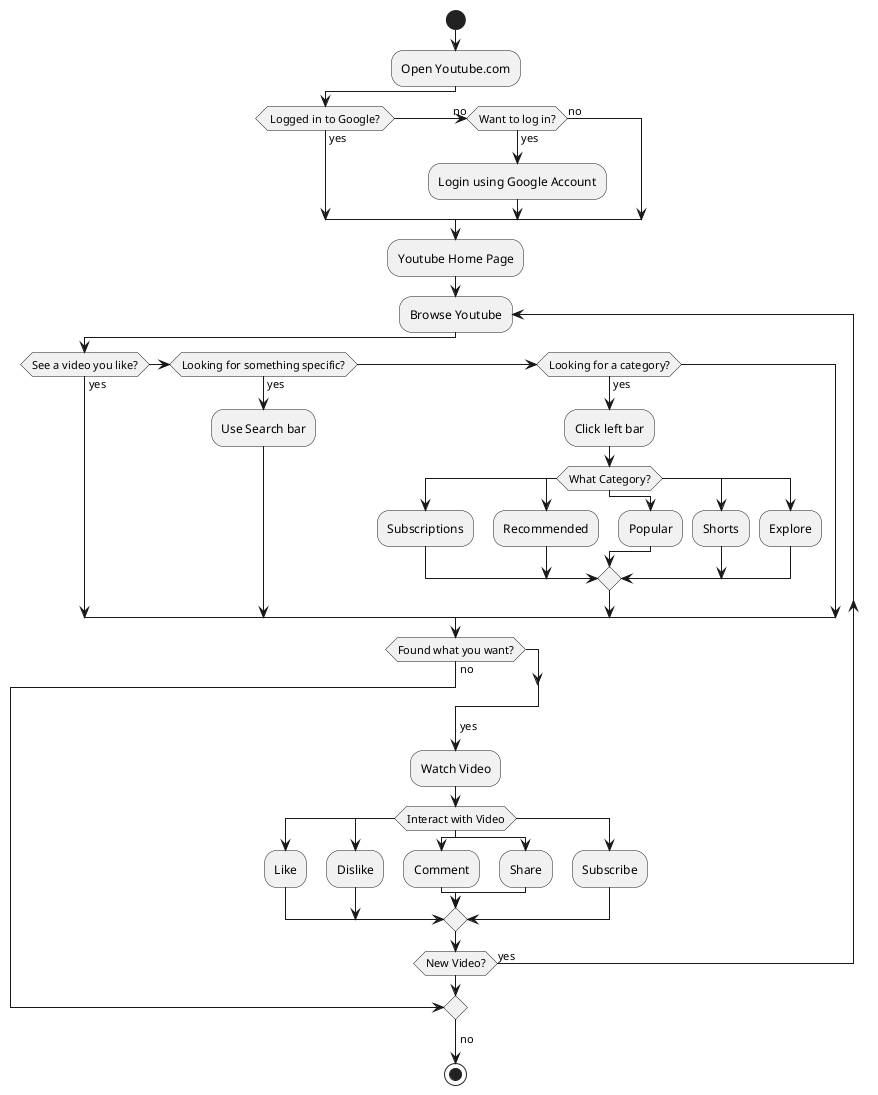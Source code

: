 @startuml
start


:Open Youtube.com;

if( Logged in to Google? ) then (yes)
(no) elseif (Want to log in?) then (yes)
    :Login using Google Account;
else (no)
endif

:Youtube Home Page;

repeat :Browse Youtube;
    label startBrowse
    if(See a video you like?) then (yes)
    elseif (Looking for something specific?) then (yes)
        :Use Search bar;
    elseif (Looking for a category?) then (yes)
        :Click left bar;
        switch (What Category?)
        case()
            :Subscriptions;
        case()
            :Recommended;
        case()
            :Popular;
        case()
            :Shorts;
        case()
            :Explore;
        endswitch

    endif

    if(Found what you want?) then (no)
        break
    endif
    -> yes;
    :Watch Video;

    switch(Interact with Video)
    case()
        :Like;
    case()
        :Dislike;
    case()
        :Comment;
    case()
        :Share;
    case()
        :Subscribe;
    endswitch
repeat while (New Video?) is (yes)
-> no;


stop


@enduml